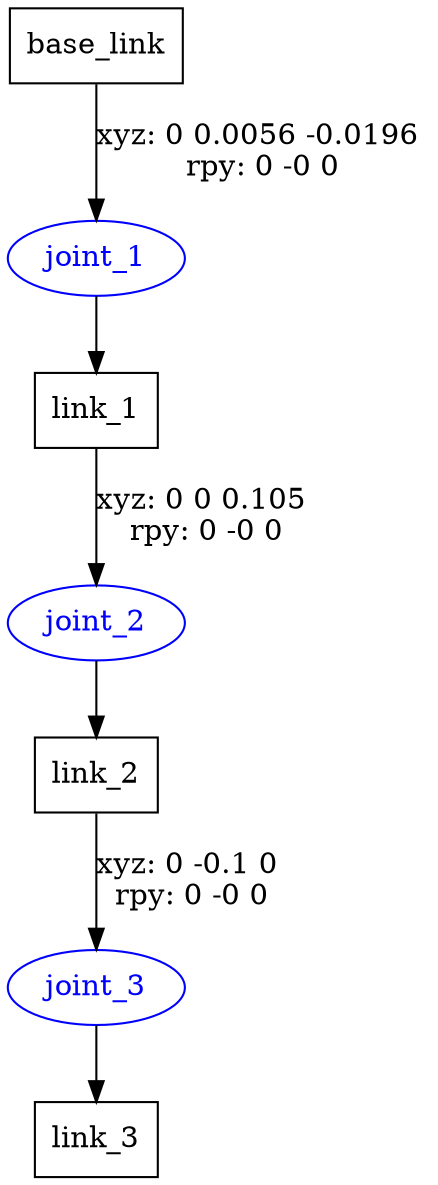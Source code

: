 digraph G {
node [shape=box];
"base_link" [label="base_link"];
"link_1" [label="link_1"];
"link_2" [label="link_2"];
"link_3" [label="link_3"];
node [shape=ellipse, color=blue, fontcolor=blue];
"base_link" -> "joint_1" [label="xyz: 0 0.0056 -0.0196 \nrpy: 0 -0 0"]
"joint_1" -> "link_1"
"link_1" -> "joint_2" [label="xyz: 0 0 0.105 \nrpy: 0 -0 0"]
"joint_2" -> "link_2"
"link_2" -> "joint_3" [label="xyz: 0 -0.1 0 \nrpy: 0 -0 0"]
"joint_3" -> "link_3"
}

